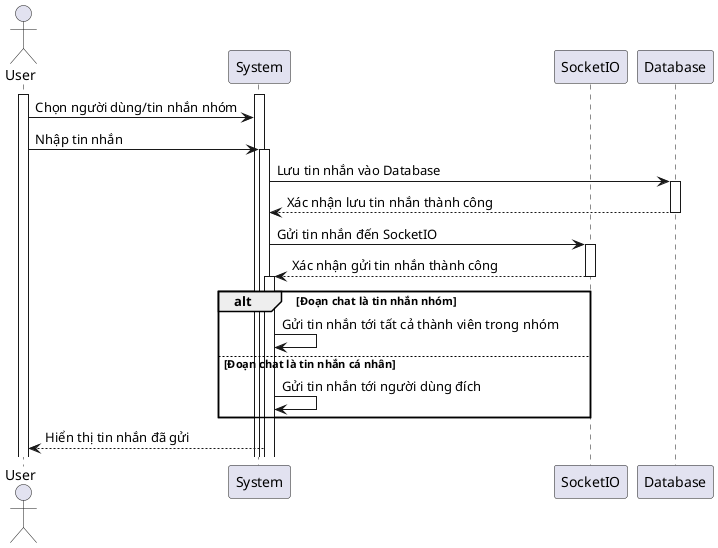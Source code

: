 @startuml

actor User
participant System
participant SocketIO
participant Database

activate User
activate System
User -> System: Chọn người dùng/tin nhắn nhóm
User -> System: Nhập tin nhắn
activate System
System -> Database: Lưu tin nhắn vào Database
activate Database
Database --> System: Xác nhận lưu tin nhắn thành công
deactivate Database
System -> SocketIO: Gửi tin nhắn đến SocketIO
activate SocketIO
SocketIO --> System: Xác nhận gửi tin nhắn thành công
deactivate SocketIO

alt Đoạn chat là tin nhắn nhóm
    activate System
    System -> System: Gửi tin nhắn tới tất cả thành viên trong nhóm
else Đoạn chat là tin nhắn cá nhân
    System -> System: Gửi tin nhắn tới người dùng đích
end

System --> User: Hiển thị tin nhắn đã gửi

@enduml

